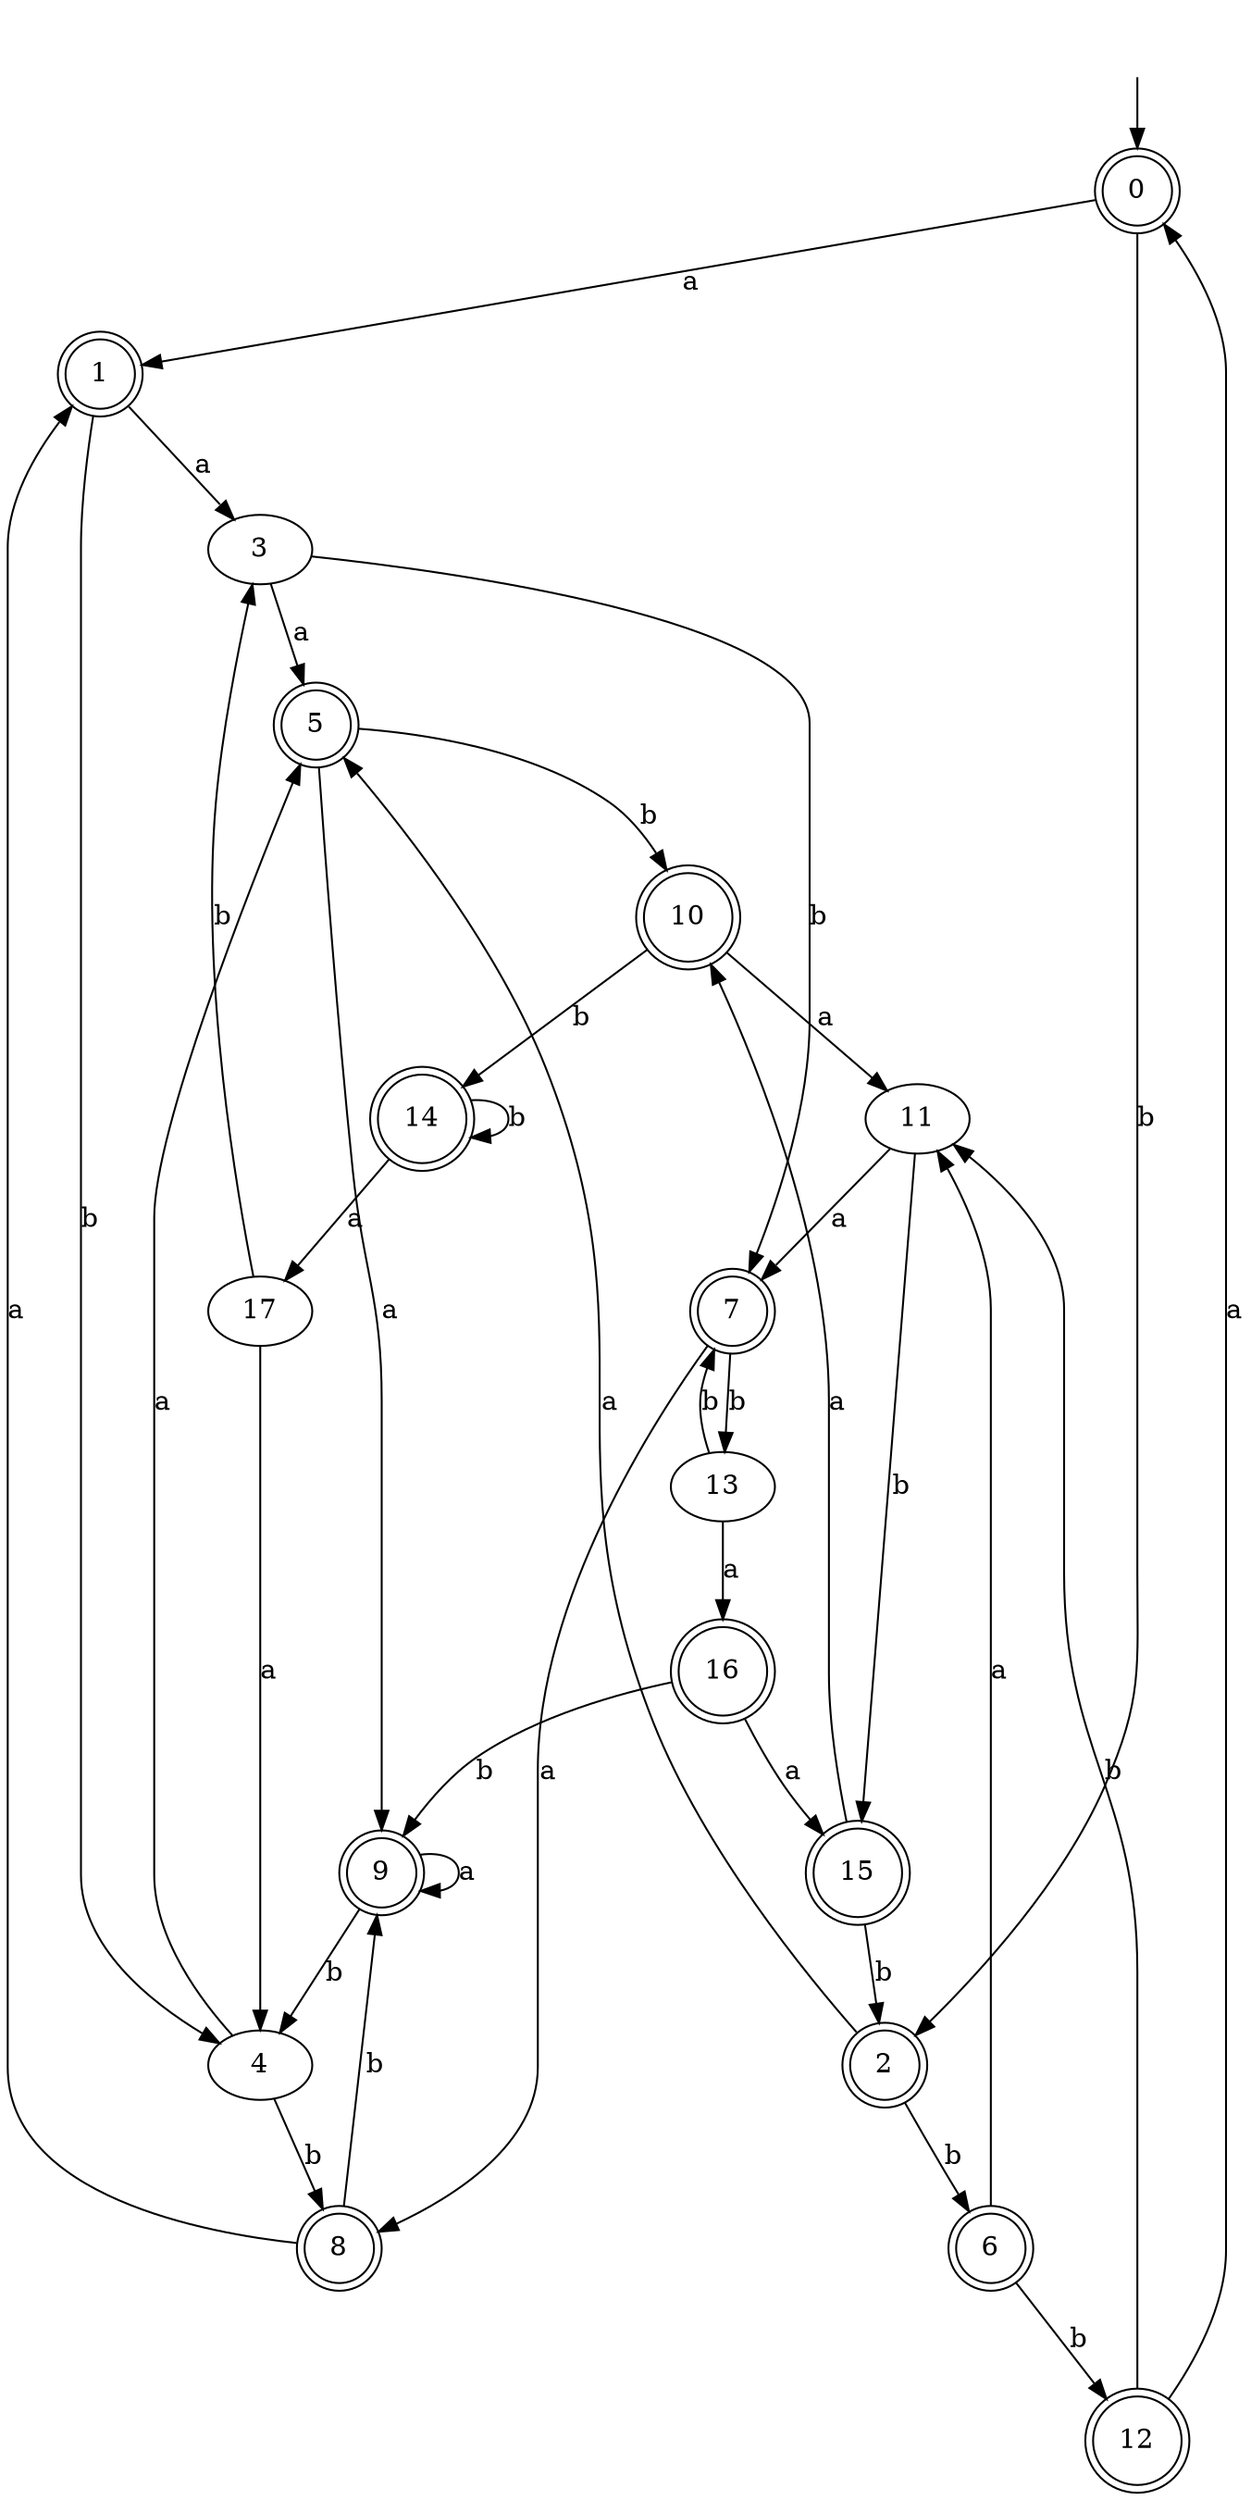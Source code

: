 digraph RandomDFA {
  __start0 [label="", shape=none];
  __start0 -> 0 [label=""];
  0 [shape=circle] [shape=doublecircle]
  0 -> 1 [label="a"]
  0 -> 2 [label="b"]
  1 [shape=doublecircle]
  1 -> 3 [label="a"]
  1 -> 4 [label="b"]
  2 [shape=doublecircle]
  2 -> 5 [label="a"]
  2 -> 6 [label="b"]
  3
  3 -> 5 [label="a"]
  3 -> 7 [label="b"]
  4
  4 -> 5 [label="a"]
  4 -> 8 [label="b"]
  5 [shape=doublecircle]
  5 -> 9 [label="a"]
  5 -> 10 [label="b"]
  6 [shape=doublecircle]
  6 -> 11 [label="a"]
  6 -> 12 [label="b"]
  7 [shape=doublecircle]
  7 -> 8 [label="a"]
  7 -> 13 [label="b"]
  8 [shape=doublecircle]
  8 -> 1 [label="a"]
  8 -> 9 [label="b"]
  9 [shape=doublecircle]
  9 -> 9 [label="a"]
  9 -> 4 [label="b"]
  10 [shape=doublecircle]
  10 -> 11 [label="a"]
  10 -> 14 [label="b"]
  11
  11 -> 7 [label="a"]
  11 -> 15 [label="b"]
  12 [shape=doublecircle]
  12 -> 0 [label="a"]
  12 -> 11 [label="b"]
  13
  13 -> 16 [label="a"]
  13 -> 7 [label="b"]
  14 [shape=doublecircle]
  14 -> 17 [label="a"]
  14 -> 14 [label="b"]
  15 [shape=doublecircle]
  15 -> 10 [label="a"]
  15 -> 2 [label="b"]
  16 [shape=doublecircle]
  16 -> 15 [label="a"]
  16 -> 9 [label="b"]
  17
  17 -> 4 [label="a"]
  17 -> 3 [label="b"]
}
